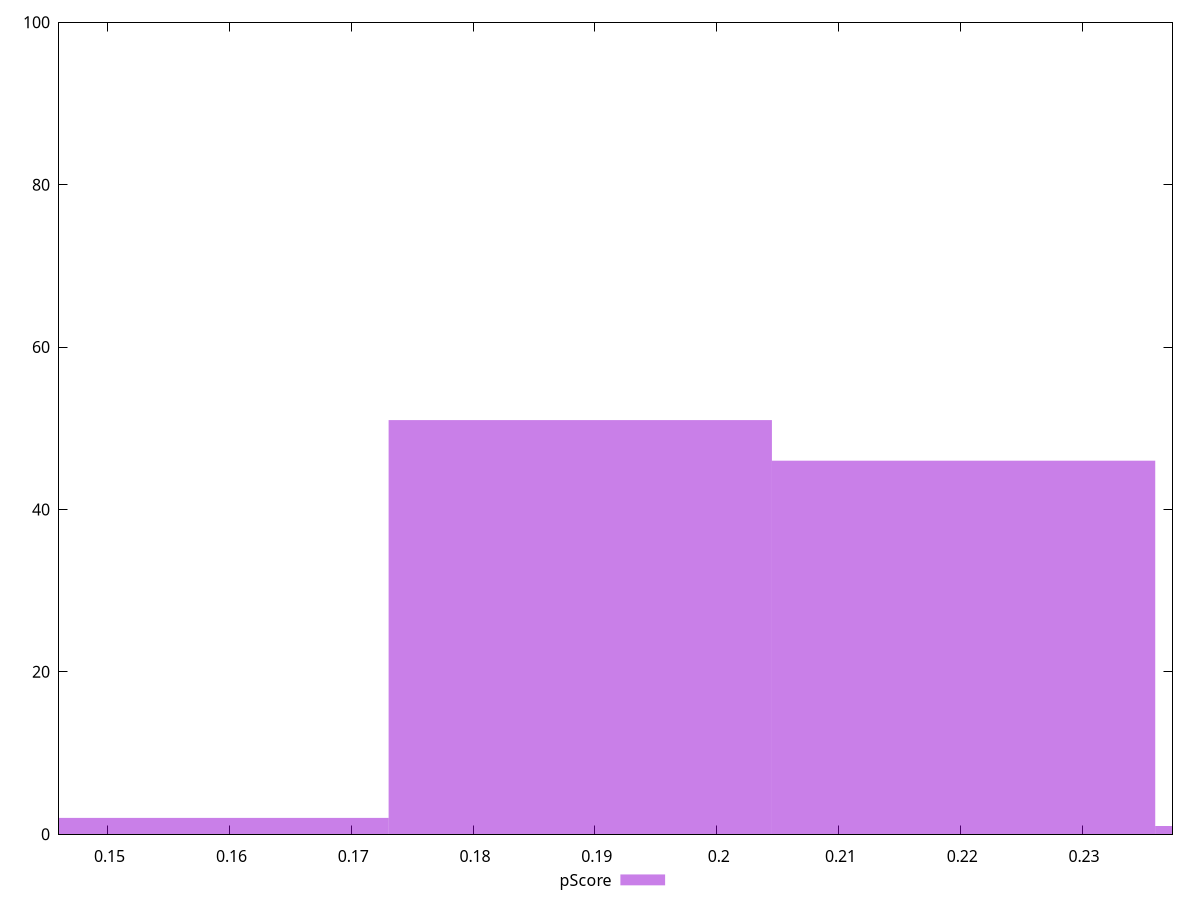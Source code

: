 reset

$pScore <<EOF
0.15733621187383973 2
0.22027069662337562 46
0.18880345424860767 51
0.25173793899814356 1
EOF

set key outside below
set boxwidth 0.031467242374767945
set xrange [0.1460103089203595:0.2374218621946299]
set yrange [0:100]
set trange [0:100]
set style fill transparent solid 0.5 noborder
set terminal svg size 640, 490 enhanced background rgb 'white'
set output "reports/report_00030_2021-02-24T20-42-31.540Z/max-potential-fid/samples/music/pScore/histogram.svg"

plot $pScore title "pScore" with boxes

reset

